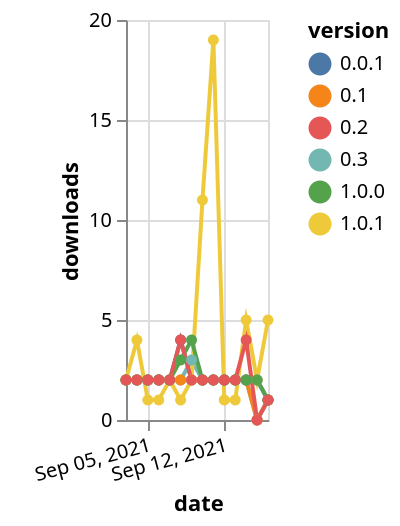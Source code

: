 {"$schema": "https://vega.github.io/schema/vega-lite/v5.json", "description": "A simple bar chart with embedded data.", "data": {"values": [{"date": "2021-09-03", "total": 1982, "delta": 2, "version": "0.3"}, {"date": "2021-09-04", "total": 1984, "delta": 2, "version": "0.3"}, {"date": "2021-09-05", "total": 1986, "delta": 2, "version": "0.3"}, {"date": "2021-09-06", "total": 1988, "delta": 2, "version": "0.3"}, {"date": "2021-09-07", "total": 1990, "delta": 2, "version": "0.3"}, {"date": "2021-09-08", "total": 1992, "delta": 2, "version": "0.3"}, {"date": "2021-09-09", "total": 1995, "delta": 3, "version": "0.3"}, {"date": "2021-09-10", "total": 1997, "delta": 2, "version": "0.3"}, {"date": "2021-09-11", "total": 1999, "delta": 2, "version": "0.3"}, {"date": "2021-09-12", "total": 2001, "delta": 2, "version": "0.3"}, {"date": "2021-09-13", "total": 2003, "delta": 2, "version": "0.3"}, {"date": "2021-09-14", "total": 2005, "delta": 2, "version": "0.3"}, {"date": "2021-09-15", "total": 2005, "delta": 0, "version": "0.3"}, {"date": "2021-09-16", "total": 2006, "delta": 1, "version": "0.3"}, {"date": "2021-09-03", "total": 2475, "delta": 2, "version": "0.1"}, {"date": "2021-09-04", "total": 2477, "delta": 2, "version": "0.1"}, {"date": "2021-09-05", "total": 2479, "delta": 2, "version": "0.1"}, {"date": "2021-09-06", "total": 2481, "delta": 2, "version": "0.1"}, {"date": "2021-09-07", "total": 2483, "delta": 2, "version": "0.1"}, {"date": "2021-09-08", "total": 2485, "delta": 2, "version": "0.1"}, {"date": "2021-09-09", "total": 2487, "delta": 2, "version": "0.1"}, {"date": "2021-09-10", "total": 2489, "delta": 2, "version": "0.1"}, {"date": "2021-09-11", "total": 2491, "delta": 2, "version": "0.1"}, {"date": "2021-09-12", "total": 2493, "delta": 2, "version": "0.1"}, {"date": "2021-09-13", "total": 2495, "delta": 2, "version": "0.1"}, {"date": "2021-09-14", "total": 2497, "delta": 2, "version": "0.1"}, {"date": "2021-09-15", "total": 2497, "delta": 0, "version": "0.1"}, {"date": "2021-09-16", "total": 2498, "delta": 1, "version": "0.1"}, {"date": "2021-09-03", "total": 5528, "delta": 2, "version": "0.0.1"}, {"date": "2021-09-04", "total": 5530, "delta": 2, "version": "0.0.1"}, {"date": "2021-09-05", "total": 5532, "delta": 2, "version": "0.0.1"}, {"date": "2021-09-06", "total": 5534, "delta": 2, "version": "0.0.1"}, {"date": "2021-09-07", "total": 5536, "delta": 2, "version": "0.0.1"}, {"date": "2021-09-08", "total": 5540, "delta": 4, "version": "0.0.1"}, {"date": "2021-09-09", "total": 5542, "delta": 2, "version": "0.0.1"}, {"date": "2021-09-10", "total": 5544, "delta": 2, "version": "0.0.1"}, {"date": "2021-09-11", "total": 5546, "delta": 2, "version": "0.0.1"}, {"date": "2021-09-12", "total": 5548, "delta": 2, "version": "0.0.1"}, {"date": "2021-09-13", "total": 5550, "delta": 2, "version": "0.0.1"}, {"date": "2021-09-14", "total": 5552, "delta": 2, "version": "0.0.1"}, {"date": "2021-09-15", "total": 5554, "delta": 2, "version": "0.0.1"}, {"date": "2021-09-16", "total": 5555, "delta": 1, "version": "0.0.1"}, {"date": "2021-09-03", "total": 3231, "delta": 2, "version": "1.0.1"}, {"date": "2021-09-04", "total": 3235, "delta": 4, "version": "1.0.1"}, {"date": "2021-09-05", "total": 3236, "delta": 1, "version": "1.0.1"}, {"date": "2021-09-06", "total": 3237, "delta": 1, "version": "1.0.1"}, {"date": "2021-09-07", "total": 3239, "delta": 2, "version": "1.0.1"}, {"date": "2021-09-08", "total": 3240, "delta": 1, "version": "1.0.1"}, {"date": "2021-09-09", "total": 3242, "delta": 2, "version": "1.0.1"}, {"date": "2021-09-10", "total": 3253, "delta": 11, "version": "1.0.1"}, {"date": "2021-09-11", "total": 3272, "delta": 19, "version": "1.0.1"}, {"date": "2021-09-12", "total": 3273, "delta": 1, "version": "1.0.1"}, {"date": "2021-09-13", "total": 3274, "delta": 1, "version": "1.0.1"}, {"date": "2021-09-14", "total": 3279, "delta": 5, "version": "1.0.1"}, {"date": "2021-09-15", "total": 3281, "delta": 2, "version": "1.0.1"}, {"date": "2021-09-16", "total": 3286, "delta": 5, "version": "1.0.1"}, {"date": "2021-09-03", "total": 3083, "delta": 2, "version": "1.0.0"}, {"date": "2021-09-04", "total": 3085, "delta": 2, "version": "1.0.0"}, {"date": "2021-09-05", "total": 3087, "delta": 2, "version": "1.0.0"}, {"date": "2021-09-06", "total": 3089, "delta": 2, "version": "1.0.0"}, {"date": "2021-09-07", "total": 3091, "delta": 2, "version": "1.0.0"}, {"date": "2021-09-08", "total": 3094, "delta": 3, "version": "1.0.0"}, {"date": "2021-09-09", "total": 3098, "delta": 4, "version": "1.0.0"}, {"date": "2021-09-10", "total": 3100, "delta": 2, "version": "1.0.0"}, {"date": "2021-09-11", "total": 3102, "delta": 2, "version": "1.0.0"}, {"date": "2021-09-12", "total": 3104, "delta": 2, "version": "1.0.0"}, {"date": "2021-09-13", "total": 3106, "delta": 2, "version": "1.0.0"}, {"date": "2021-09-14", "total": 3108, "delta": 2, "version": "1.0.0"}, {"date": "2021-09-15", "total": 3110, "delta": 2, "version": "1.0.0"}, {"date": "2021-09-16", "total": 3111, "delta": 1, "version": "1.0.0"}, {"date": "2021-09-03", "total": 7748, "delta": 2, "version": "0.2"}, {"date": "2021-09-04", "total": 7750, "delta": 2, "version": "0.2"}, {"date": "2021-09-05", "total": 7752, "delta": 2, "version": "0.2"}, {"date": "2021-09-06", "total": 7754, "delta": 2, "version": "0.2"}, {"date": "2021-09-07", "total": 7756, "delta": 2, "version": "0.2"}, {"date": "2021-09-08", "total": 7760, "delta": 4, "version": "0.2"}, {"date": "2021-09-09", "total": 7762, "delta": 2, "version": "0.2"}, {"date": "2021-09-10", "total": 7764, "delta": 2, "version": "0.2"}, {"date": "2021-09-11", "total": 7766, "delta": 2, "version": "0.2"}, {"date": "2021-09-12", "total": 7768, "delta": 2, "version": "0.2"}, {"date": "2021-09-13", "total": 7770, "delta": 2, "version": "0.2"}, {"date": "2021-09-14", "total": 7774, "delta": 4, "version": "0.2"}, {"date": "2021-09-15", "total": 7774, "delta": 0, "version": "0.2"}, {"date": "2021-09-16", "total": 7775, "delta": 1, "version": "0.2"}]}, "width": "container", "mark": {"type": "line", "point": {"filled": true}}, "encoding": {"x": {"field": "date", "type": "temporal", "timeUnit": "yearmonthdate", "title": "date", "axis": {"labelAngle": -15}}, "y": {"field": "delta", "type": "quantitative", "title": "downloads"}, "color": {"field": "version", "type": "nominal"}, "tooltip": {"field": "delta"}}}